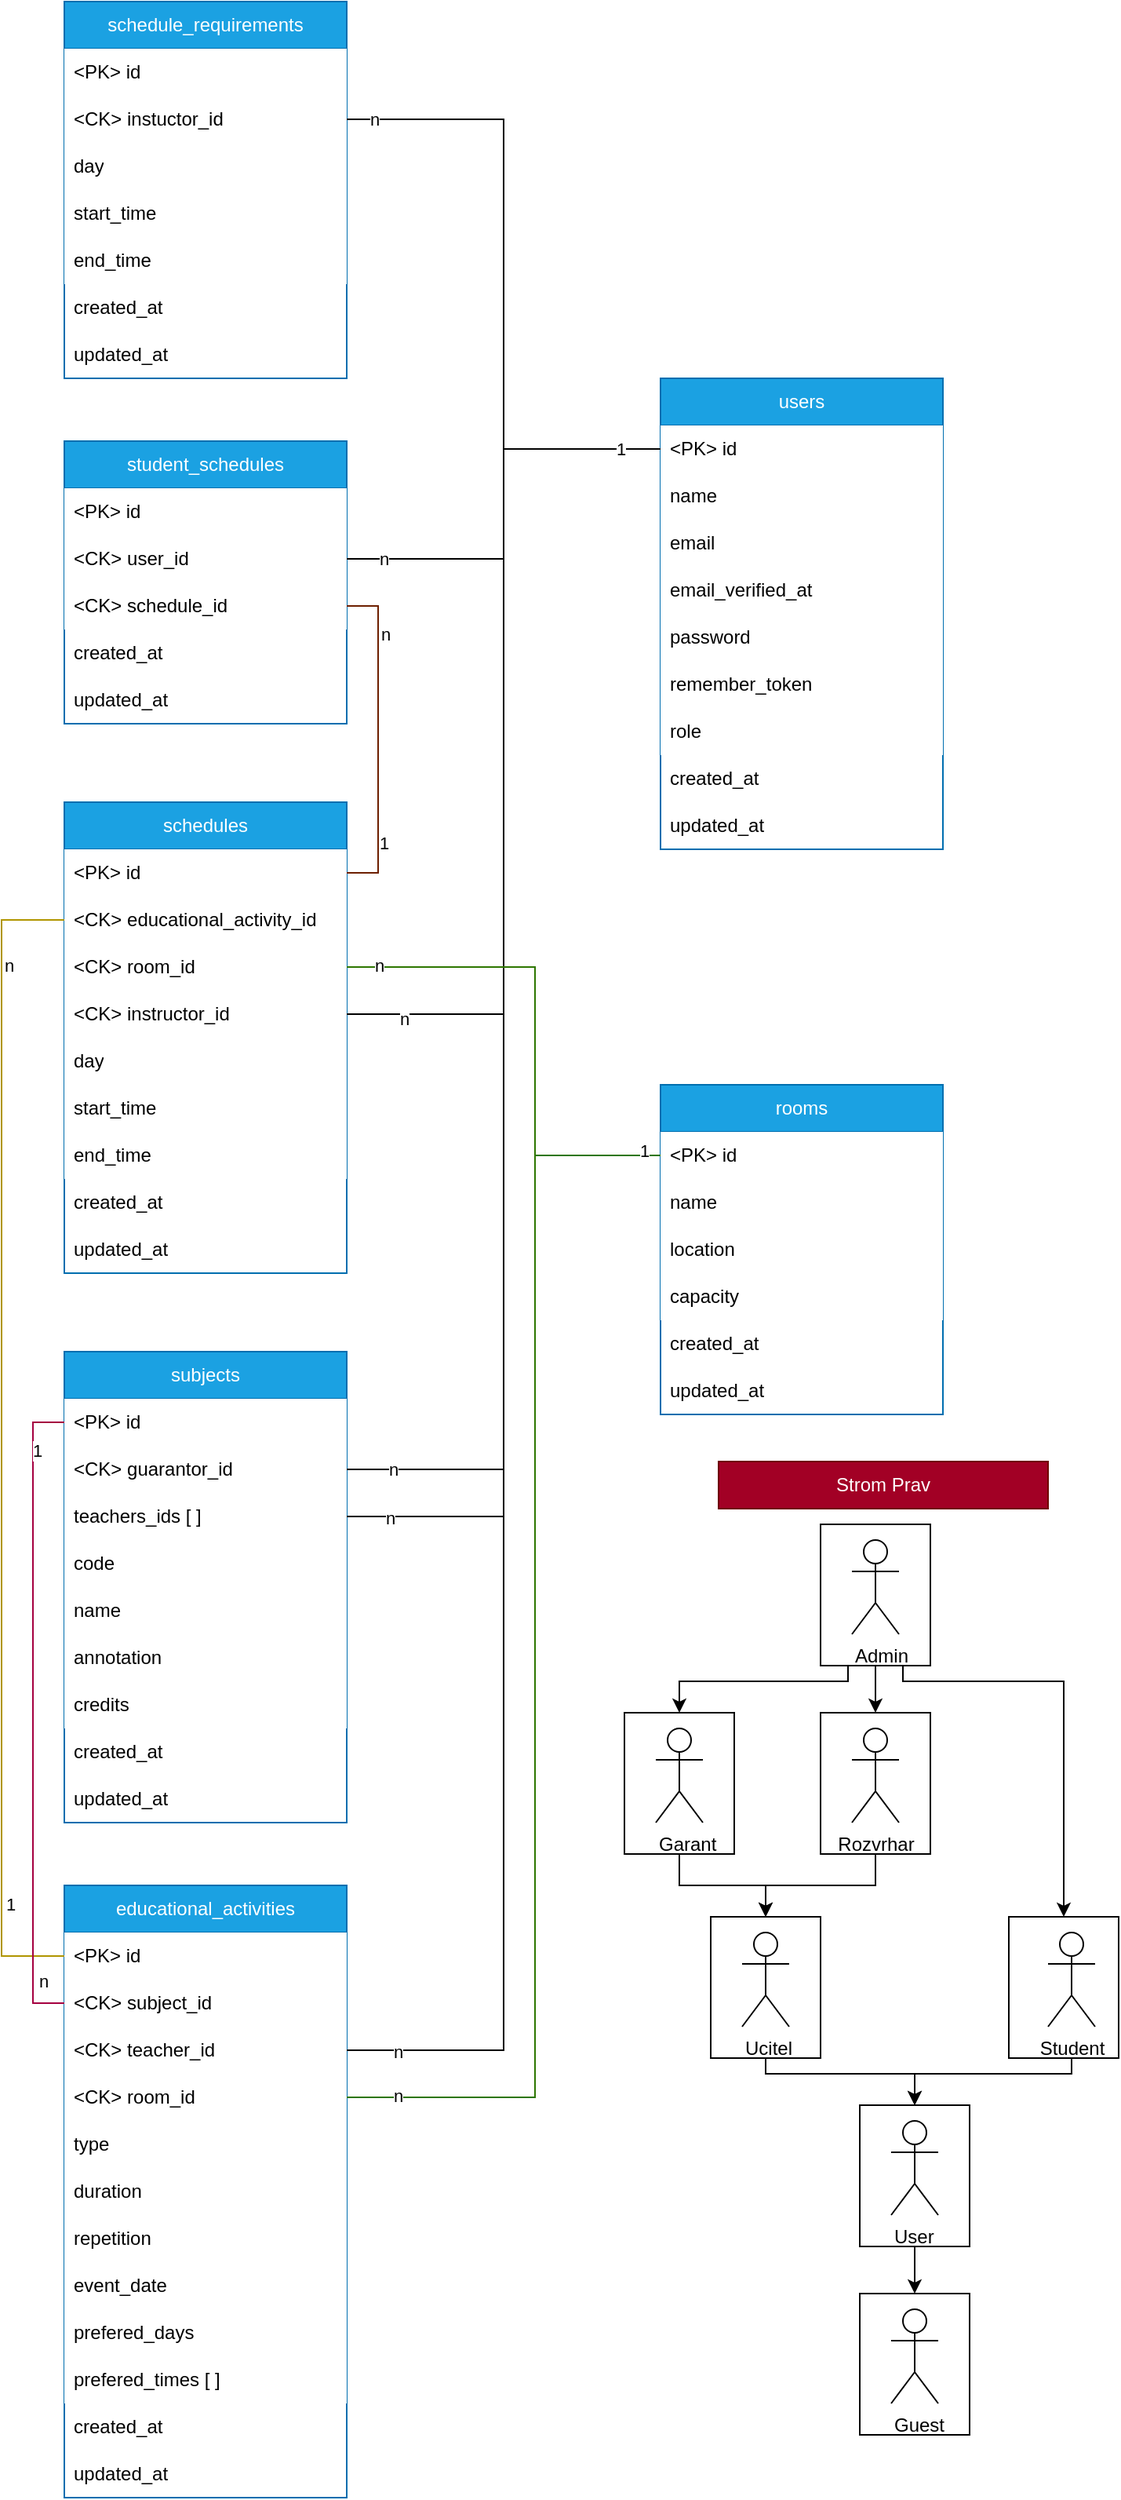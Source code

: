 <mxfile version="22.1.2" type="device">
  <diagram id="C5RBs43oDa-KdzZeNtuy" name="Page-1">
    <mxGraphModel dx="2885" dy="2397" grid="1" gridSize="10" guides="1" tooltips="1" connect="1" arrows="1" fold="1" page="1" pageScale="1" pageWidth="827" pageHeight="1169" math="0" shadow="0">
      <root>
        <mxCell id="WIyWlLk6GJQsqaUBKTNV-0" />
        <mxCell id="WIyWlLk6GJQsqaUBKTNV-1" parent="WIyWlLk6GJQsqaUBKTNV-0" />
        <mxCell id="jtZnN6D1dfCEfwcwd9ZG-0" value="educational_activities" style="swimlane;fontStyle=0;childLayout=stackLayout;horizontal=1;startSize=30;horizontalStack=0;resizeParent=1;resizeParentMax=0;resizeLast=0;collapsible=1;marginBottom=0;whiteSpace=wrap;html=1;fillColor=#1ba1e2;fontColor=#ffffff;strokeColor=#006EAF;align=center;" parent="WIyWlLk6GJQsqaUBKTNV-1" vertex="1">
          <mxGeometry x="-770" y="470" width="180" height="390" as="geometry" />
        </mxCell>
        <mxCell id="jtZnN6D1dfCEfwcwd9ZG-1" value="&amp;lt;PK&amp;gt; id" style="text;strokeColor=none;fillColor=default;align=left;verticalAlign=middle;spacingLeft=4;spacingRight=4;overflow=hidden;points=[[0,0.5],[1,0.5]];portConstraint=eastwest;rotatable=0;whiteSpace=wrap;html=1;" parent="jtZnN6D1dfCEfwcwd9ZG-0" vertex="1">
          <mxGeometry y="30" width="180" height="30" as="geometry" />
        </mxCell>
        <mxCell id="jtZnN6D1dfCEfwcwd9ZG-2" value="&amp;lt;CK&amp;gt; subject_id" style="text;strokeColor=none;fillColor=default;align=left;verticalAlign=middle;spacingLeft=4;spacingRight=4;overflow=hidden;points=[[0,0.5],[1,0.5]];portConstraint=eastwest;rotatable=0;whiteSpace=wrap;html=1;" parent="jtZnN6D1dfCEfwcwd9ZG-0" vertex="1">
          <mxGeometry y="60" width="180" height="30" as="geometry" />
        </mxCell>
        <mxCell id="oWVY73wA2dfyDX01_HD_-1" value="&amp;lt;CK&amp;gt; teacher_id" style="text;strokeColor=none;fillColor=default;align=left;verticalAlign=middle;spacingLeft=4;spacingRight=4;overflow=hidden;points=[[0,0.5],[1,0.5]];portConstraint=eastwest;rotatable=0;whiteSpace=wrap;html=1;" parent="jtZnN6D1dfCEfwcwd9ZG-0" vertex="1">
          <mxGeometry y="90" width="180" height="30" as="geometry" />
        </mxCell>
        <mxCell id="oWVY73wA2dfyDX01_HD_-0" value="&amp;lt;CK&amp;gt; room_id" style="text;strokeColor=none;fillColor=default;align=left;verticalAlign=middle;spacingLeft=4;spacingRight=4;overflow=hidden;points=[[0,0.5],[1,0.5]];portConstraint=eastwest;rotatable=0;whiteSpace=wrap;html=1;" parent="jtZnN6D1dfCEfwcwd9ZG-0" vertex="1">
          <mxGeometry y="120" width="180" height="30" as="geometry" />
        </mxCell>
        <mxCell id="jtZnN6D1dfCEfwcwd9ZG-3" value="type" style="text;strokeColor=none;fillColor=default;align=left;verticalAlign=middle;spacingLeft=4;spacingRight=4;overflow=hidden;points=[[0,0.5],[1,0.5]];portConstraint=eastwest;rotatable=0;whiteSpace=wrap;html=1;" parent="jtZnN6D1dfCEfwcwd9ZG-0" vertex="1">
          <mxGeometry y="150" width="180" height="30" as="geometry" />
        </mxCell>
        <mxCell id="jtZnN6D1dfCEfwcwd9ZG-32" value="duration" style="text;strokeColor=none;fillColor=default;align=left;verticalAlign=middle;spacingLeft=4;spacingRight=4;overflow=hidden;points=[[0,0.5],[1,0.5]];portConstraint=eastwest;rotatable=0;whiteSpace=wrap;html=1;" parent="jtZnN6D1dfCEfwcwd9ZG-0" vertex="1">
          <mxGeometry y="180" width="180" height="30" as="geometry" />
        </mxCell>
        <mxCell id="jtZnN6D1dfCEfwcwd9ZG-33" value="repetition" style="text;strokeColor=none;fillColor=default;align=left;verticalAlign=middle;spacingLeft=4;spacingRight=4;overflow=hidden;points=[[0,0.5],[1,0.5]];portConstraint=eastwest;rotatable=0;whiteSpace=wrap;html=1;" parent="jtZnN6D1dfCEfwcwd9ZG-0" vertex="1">
          <mxGeometry y="210" width="180" height="30" as="geometry" />
        </mxCell>
        <mxCell id="MtAjZe-fkK2URnNeYUIm-41" value="event_date" style="text;strokeColor=none;fillColor=default;align=left;verticalAlign=middle;spacingLeft=4;spacingRight=4;overflow=hidden;points=[[0,0.5],[1,0.5]];portConstraint=eastwest;rotatable=0;whiteSpace=wrap;html=1;" parent="jtZnN6D1dfCEfwcwd9ZG-0" vertex="1">
          <mxGeometry y="240" width="180" height="30" as="geometry" />
        </mxCell>
        <mxCell id="oWVY73wA2dfyDX01_HD_-7" value="prefered_days" style="text;strokeColor=none;fillColor=default;align=left;verticalAlign=middle;spacingLeft=4;spacingRight=4;overflow=hidden;points=[[0,0.5],[1,0.5]];portConstraint=eastwest;rotatable=0;whiteSpace=wrap;html=1;" parent="jtZnN6D1dfCEfwcwd9ZG-0" vertex="1">
          <mxGeometry y="270" width="180" height="30" as="geometry" />
        </mxCell>
        <mxCell id="oWVY73wA2dfyDX01_HD_-6" value="prefered_times [ ]" style="text;strokeColor=none;fillColor=default;align=left;verticalAlign=middle;spacingLeft=4;spacingRight=4;overflow=hidden;points=[[0,0.5],[1,0.5]];portConstraint=eastwest;rotatable=0;whiteSpace=wrap;html=1;" parent="jtZnN6D1dfCEfwcwd9ZG-0" vertex="1">
          <mxGeometry y="300" width="180" height="30" as="geometry" />
        </mxCell>
        <mxCell id="jtZnN6D1dfCEfwcwd9ZG-34" value="created_at" style="text;strokeColor=none;fillColor=none;align=left;verticalAlign=middle;spacingLeft=4;spacingRight=4;overflow=hidden;points=[[0,0.5],[1,0.5]];portConstraint=eastwest;rotatable=0;whiteSpace=wrap;html=1;fontColor=#000000;" parent="jtZnN6D1dfCEfwcwd9ZG-0" vertex="1">
          <mxGeometry y="330" width="180" height="30" as="geometry" />
        </mxCell>
        <mxCell id="jtZnN6D1dfCEfwcwd9ZG-35" value="updated_at" style="text;align=left;verticalAlign=middle;spacingLeft=4;spacingRight=4;overflow=hidden;points=[[0,0.5],[1,0.5]];portConstraint=eastwest;rotatable=0;whiteSpace=wrap;html=1;fontColor=#000000;" parent="jtZnN6D1dfCEfwcwd9ZG-0" vertex="1">
          <mxGeometry y="360" width="180" height="30" as="geometry" />
        </mxCell>
        <mxCell id="jtZnN6D1dfCEfwcwd9ZG-16" value="rooms" style="swimlane;fontStyle=0;childLayout=stackLayout;horizontal=1;startSize=30;horizontalStack=0;resizeParent=1;resizeParentMax=0;resizeLast=0;collapsible=1;marginBottom=0;whiteSpace=wrap;html=1;fillColor=#1ba1e2;fontColor=#ffffff;strokeColor=#006EAF;align=center;" parent="WIyWlLk6GJQsqaUBKTNV-1" vertex="1">
          <mxGeometry x="-390" y="-40" width="180" height="210" as="geometry" />
        </mxCell>
        <mxCell id="jtZnN6D1dfCEfwcwd9ZG-17" value="&amp;lt;PK&amp;gt; id" style="text;strokeColor=none;fillColor=default;align=left;verticalAlign=middle;spacingLeft=4;spacingRight=4;overflow=hidden;points=[[0,0.5],[1,0.5]];portConstraint=eastwest;rotatable=0;whiteSpace=wrap;html=1;" parent="jtZnN6D1dfCEfwcwd9ZG-16" vertex="1">
          <mxGeometry y="30" width="180" height="30" as="geometry" />
        </mxCell>
        <mxCell id="jtZnN6D1dfCEfwcwd9ZG-18" value="name" style="text;strokeColor=none;fillColor=default;align=left;verticalAlign=middle;spacingLeft=4;spacingRight=4;overflow=hidden;points=[[0,0.5],[1,0.5]];portConstraint=eastwest;rotatable=0;whiteSpace=wrap;html=1;" parent="jtZnN6D1dfCEfwcwd9ZG-16" vertex="1">
          <mxGeometry y="60" width="180" height="30" as="geometry" />
        </mxCell>
        <mxCell id="jtZnN6D1dfCEfwcwd9ZG-19" value="location" style="text;strokeColor=none;fillColor=default;align=left;verticalAlign=middle;spacingLeft=4;spacingRight=4;overflow=hidden;points=[[0,0.5],[1,0.5]];portConstraint=eastwest;rotatable=0;whiteSpace=wrap;html=1;" parent="jtZnN6D1dfCEfwcwd9ZG-16" vertex="1">
          <mxGeometry y="90" width="180" height="30" as="geometry" />
        </mxCell>
        <mxCell id="jtZnN6D1dfCEfwcwd9ZG-47" value="capacity" style="text;strokeColor=none;fillColor=default;align=left;verticalAlign=middle;spacingLeft=4;spacingRight=4;overflow=hidden;points=[[0,0.5],[1,0.5]];portConstraint=eastwest;rotatable=0;whiteSpace=wrap;html=1;" parent="jtZnN6D1dfCEfwcwd9ZG-16" vertex="1">
          <mxGeometry y="120" width="180" height="30" as="geometry" />
        </mxCell>
        <mxCell id="jtZnN6D1dfCEfwcwd9ZG-43" value="created_at" style="text;strokeColor=none;fillColor=none;align=left;verticalAlign=middle;spacingLeft=4;spacingRight=4;overflow=hidden;points=[[0,0.5],[1,0.5]];portConstraint=eastwest;rotatable=0;whiteSpace=wrap;html=1;fontColor=#000000;" parent="jtZnN6D1dfCEfwcwd9ZG-16" vertex="1">
          <mxGeometry y="150" width="180" height="30" as="geometry" />
        </mxCell>
        <mxCell id="jtZnN6D1dfCEfwcwd9ZG-44" value="updated_at" style="text;strokeColor=none;fillColor=none;align=left;verticalAlign=middle;spacingLeft=4;spacingRight=4;overflow=hidden;points=[[0,0.5],[1,0.5]];portConstraint=eastwest;rotatable=0;whiteSpace=wrap;html=1;fontColor=#000000;" parent="jtZnN6D1dfCEfwcwd9ZG-16" vertex="1">
          <mxGeometry y="180" width="180" height="30" as="geometry" />
        </mxCell>
        <mxCell id="jtZnN6D1dfCEfwcwd9ZG-20" value="schedules" style="swimlane;fontStyle=0;childLayout=stackLayout;horizontal=1;startSize=30;horizontalStack=0;resizeParent=1;resizeParentMax=0;resizeLast=0;collapsible=1;marginBottom=0;whiteSpace=wrap;html=1;fillColor=#1ba1e2;fontColor=#ffffff;strokeColor=#006EAF;align=center;" parent="WIyWlLk6GJQsqaUBKTNV-1" vertex="1">
          <mxGeometry x="-770" y="-220" width="180" height="300" as="geometry" />
        </mxCell>
        <mxCell id="jtZnN6D1dfCEfwcwd9ZG-21" value="&amp;lt;PK&amp;gt; id" style="text;strokeColor=none;fillColor=default;align=left;verticalAlign=middle;spacingLeft=4;spacingRight=4;overflow=hidden;points=[[0,0.5],[1,0.5]];portConstraint=eastwest;rotatable=0;whiteSpace=wrap;html=1;" parent="jtZnN6D1dfCEfwcwd9ZG-20" vertex="1">
          <mxGeometry y="30" width="180" height="30" as="geometry" />
        </mxCell>
        <mxCell id="jtZnN6D1dfCEfwcwd9ZG-22" value="&amp;lt;CK&amp;gt; educational_activity_id" style="text;strokeColor=none;fillColor=default;align=left;verticalAlign=middle;spacingLeft=4;spacingRight=4;overflow=hidden;points=[[0,0.5],[1,0.5]];portConstraint=eastwest;rotatable=0;whiteSpace=wrap;html=1;" parent="jtZnN6D1dfCEfwcwd9ZG-20" vertex="1">
          <mxGeometry y="60" width="180" height="30" as="geometry" />
        </mxCell>
        <mxCell id="jtZnN6D1dfCEfwcwd9ZG-23" value="&amp;lt;CK&amp;gt; room_id" style="text;strokeColor=none;fillColor=default;align=left;verticalAlign=middle;spacingLeft=4;spacingRight=4;overflow=hidden;points=[[0,0.5],[1,0.5]];portConstraint=eastwest;rotatable=0;whiteSpace=wrap;html=1;" parent="jtZnN6D1dfCEfwcwd9ZG-20" vertex="1">
          <mxGeometry y="90" width="180" height="30" as="geometry" />
        </mxCell>
        <mxCell id="jtZnN6D1dfCEfwcwd9ZG-48" value="&amp;lt;CK&amp;gt; instructor_id" style="text;strokeColor=none;fillColor=default;align=left;verticalAlign=middle;spacingLeft=4;spacingRight=4;overflow=hidden;points=[[0,0.5],[1,0.5]];portConstraint=eastwest;rotatable=0;whiteSpace=wrap;html=1;" parent="jtZnN6D1dfCEfwcwd9ZG-20" vertex="1">
          <mxGeometry y="120" width="180" height="30" as="geometry" />
        </mxCell>
        <mxCell id="ruLivMVURy89YjO-B-34-0" value="day" style="text;strokeColor=none;fillColor=default;align=left;verticalAlign=middle;spacingLeft=4;spacingRight=4;overflow=hidden;points=[[0,0.5],[1,0.5]];portConstraint=eastwest;rotatable=0;whiteSpace=wrap;html=1;" parent="jtZnN6D1dfCEfwcwd9ZG-20" vertex="1">
          <mxGeometry y="150" width="180" height="30" as="geometry" />
        </mxCell>
        <mxCell id="jtZnN6D1dfCEfwcwd9ZG-49" value="start_time" style="text;strokeColor=none;fillColor=default;align=left;verticalAlign=middle;spacingLeft=4;spacingRight=4;overflow=hidden;points=[[0,0.5],[1,0.5]];portConstraint=eastwest;rotatable=0;whiteSpace=wrap;html=1;" parent="jtZnN6D1dfCEfwcwd9ZG-20" vertex="1">
          <mxGeometry y="180" width="180" height="30" as="geometry" />
        </mxCell>
        <mxCell id="jtZnN6D1dfCEfwcwd9ZG-50" value="end_time" style="text;strokeColor=none;fillColor=default;align=left;verticalAlign=middle;spacingLeft=4;spacingRight=4;overflow=hidden;points=[[0,0.5],[1,0.5]];portConstraint=eastwest;rotatable=0;whiteSpace=wrap;html=1;" parent="jtZnN6D1dfCEfwcwd9ZG-20" vertex="1">
          <mxGeometry y="210" width="180" height="30" as="geometry" />
        </mxCell>
        <mxCell id="jtZnN6D1dfCEfwcwd9ZG-51" value="created_at" style="text;strokeColor=none;fillColor=none;align=left;verticalAlign=middle;spacingLeft=4;spacingRight=4;overflow=hidden;points=[[0,0.5],[1,0.5]];portConstraint=eastwest;rotatable=0;whiteSpace=wrap;html=1;fontColor=#000000;" parent="jtZnN6D1dfCEfwcwd9ZG-20" vertex="1">
          <mxGeometry y="240" width="180" height="30" as="geometry" />
        </mxCell>
        <mxCell id="jtZnN6D1dfCEfwcwd9ZG-52" value="updated_at" style="text;strokeColor=none;fillColor=none;align=left;verticalAlign=middle;spacingLeft=4;spacingRight=4;overflow=hidden;points=[[0,0.5],[1,0.5]];portConstraint=eastwest;rotatable=0;whiteSpace=wrap;html=1;fontColor=#000000;" parent="jtZnN6D1dfCEfwcwd9ZG-20" vertex="1">
          <mxGeometry y="270" width="180" height="30" as="geometry" />
        </mxCell>
        <mxCell id="jtZnN6D1dfCEfwcwd9ZG-24" value="subjects" style="swimlane;fontStyle=0;childLayout=stackLayout;horizontal=1;startSize=30;horizontalStack=0;resizeParent=1;resizeParentMax=0;resizeLast=0;collapsible=1;marginBottom=0;whiteSpace=wrap;html=1;fillColor=#1ba1e2;fontColor=#ffffff;strokeColor=#006EAF;align=center;" parent="WIyWlLk6GJQsqaUBKTNV-1" vertex="1">
          <mxGeometry x="-770" y="130" width="180" height="300" as="geometry" />
        </mxCell>
        <mxCell id="jtZnN6D1dfCEfwcwd9ZG-25" value="&amp;lt;PK&amp;gt; id&amp;nbsp;" style="text;strokeColor=none;fillColor=default;align=left;verticalAlign=middle;spacingLeft=4;spacingRight=4;overflow=hidden;points=[[0,0.5],[1,0.5]];portConstraint=eastwest;rotatable=0;whiteSpace=wrap;html=1;" parent="jtZnN6D1dfCEfwcwd9ZG-24" vertex="1">
          <mxGeometry y="30" width="180" height="30" as="geometry" />
        </mxCell>
        <mxCell id="jtZnN6D1dfCEfwcwd9ZG-55" value="&amp;lt;CK&amp;gt; guarantor_id&amp;nbsp;" style="text;strokeColor=none;fillColor=default;align=left;verticalAlign=middle;spacingLeft=4;spacingRight=4;overflow=hidden;points=[[0,0.5],[1,0.5]];portConstraint=eastwest;rotatable=0;whiteSpace=wrap;html=1;" parent="jtZnN6D1dfCEfwcwd9ZG-24" vertex="1">
          <mxGeometry y="60" width="180" height="30" as="geometry" />
        </mxCell>
        <mxCell id="oWVY73wA2dfyDX01_HD_-8" value="teachers_ids [ ]&amp;nbsp;" style="text;strokeColor=none;fillColor=default;align=left;verticalAlign=middle;spacingLeft=4;spacingRight=4;overflow=hidden;points=[[0,0.5],[1,0.5]];portConstraint=eastwest;rotatable=0;whiteSpace=wrap;html=1;" parent="jtZnN6D1dfCEfwcwd9ZG-24" vertex="1">
          <mxGeometry y="90" width="180" height="30" as="geometry" />
        </mxCell>
        <mxCell id="jtZnN6D1dfCEfwcwd9ZG-26" value="code&amp;nbsp;" style="text;strokeColor=none;fillColor=default;align=left;verticalAlign=middle;spacingLeft=4;spacingRight=4;overflow=hidden;points=[[0,0.5],[1,0.5]];portConstraint=eastwest;rotatable=0;whiteSpace=wrap;html=1;" parent="jtZnN6D1dfCEfwcwd9ZG-24" vertex="1">
          <mxGeometry y="120" width="180" height="30" as="geometry" />
        </mxCell>
        <mxCell id="jtZnN6D1dfCEfwcwd9ZG-27" value="name" style="text;strokeColor=none;fillColor=default;align=left;verticalAlign=middle;spacingLeft=4;spacingRight=4;overflow=hidden;points=[[0,0.5],[1,0.5]];portConstraint=eastwest;rotatable=0;whiteSpace=wrap;html=1;" parent="jtZnN6D1dfCEfwcwd9ZG-24" vertex="1">
          <mxGeometry y="150" width="180" height="30" as="geometry" />
        </mxCell>
        <mxCell id="jtZnN6D1dfCEfwcwd9ZG-53" value="annotation" style="text;strokeColor=none;fillColor=default;align=left;verticalAlign=middle;spacingLeft=4;spacingRight=4;overflow=hidden;points=[[0,0.5],[1,0.5]];portConstraint=eastwest;rotatable=0;whiteSpace=wrap;html=1;" parent="jtZnN6D1dfCEfwcwd9ZG-24" vertex="1">
          <mxGeometry y="180" width="180" height="30" as="geometry" />
        </mxCell>
        <mxCell id="jtZnN6D1dfCEfwcwd9ZG-54" value="credits" style="text;strokeColor=none;fillColor=default;align=left;verticalAlign=middle;spacingLeft=4;spacingRight=4;overflow=hidden;points=[[0,0.5],[1,0.5]];portConstraint=eastwest;rotatable=0;whiteSpace=wrap;html=1;" parent="jtZnN6D1dfCEfwcwd9ZG-24" vertex="1">
          <mxGeometry y="210" width="180" height="30" as="geometry" />
        </mxCell>
        <mxCell id="jtZnN6D1dfCEfwcwd9ZG-56" value="created_at" style="text;strokeColor=none;fillColor=none;align=left;verticalAlign=middle;spacingLeft=4;spacingRight=4;overflow=hidden;points=[[0,0.5],[1,0.5]];portConstraint=eastwest;rotatable=0;whiteSpace=wrap;html=1;fontColor=#000000;" parent="jtZnN6D1dfCEfwcwd9ZG-24" vertex="1">
          <mxGeometry y="240" width="180" height="30" as="geometry" />
        </mxCell>
        <mxCell id="jtZnN6D1dfCEfwcwd9ZG-57" value="updated_at" style="text;strokeColor=none;fillColor=none;align=left;verticalAlign=middle;spacingLeft=4;spacingRight=4;overflow=hidden;points=[[0,0.5],[1,0.5]];portConstraint=eastwest;rotatable=0;whiteSpace=wrap;html=1;fontColor=#000000;" parent="jtZnN6D1dfCEfwcwd9ZG-24" vertex="1">
          <mxGeometry y="270" width="180" height="30" as="geometry" />
        </mxCell>
        <mxCell id="jtZnN6D1dfCEfwcwd9ZG-28" value="users" style="swimlane;fontStyle=0;childLayout=stackLayout;horizontal=1;startSize=30;horizontalStack=0;resizeParent=1;resizeParentMax=0;resizeLast=0;collapsible=1;marginBottom=0;whiteSpace=wrap;html=1;fillColor=#1ba1e2;fontColor=#ffffff;strokeColor=#006EAF;align=center;" parent="WIyWlLk6GJQsqaUBKTNV-1" vertex="1">
          <mxGeometry x="-390" y="-490" width="180" height="300" as="geometry" />
        </mxCell>
        <mxCell id="jtZnN6D1dfCEfwcwd9ZG-29" value="&amp;lt;PK&amp;gt; id&amp;nbsp;" style="text;strokeColor=none;fillColor=default;align=left;verticalAlign=middle;spacingLeft=4;spacingRight=4;overflow=hidden;points=[[0,0.5],[1,0.5]];portConstraint=eastwest;rotatable=0;whiteSpace=wrap;html=1;" parent="jtZnN6D1dfCEfwcwd9ZG-28" vertex="1">
          <mxGeometry y="30" width="180" height="30" as="geometry" />
        </mxCell>
        <mxCell id="jtZnN6D1dfCEfwcwd9ZG-30" value="name" style="text;strokeColor=none;fillColor=default;align=left;verticalAlign=middle;spacingLeft=4;spacingRight=4;overflow=hidden;points=[[0,0.5],[1,0.5]];portConstraint=eastwest;rotatable=0;whiteSpace=wrap;html=1;" parent="jtZnN6D1dfCEfwcwd9ZG-28" vertex="1">
          <mxGeometry y="60" width="180" height="30" as="geometry" />
        </mxCell>
        <mxCell id="jtZnN6D1dfCEfwcwd9ZG-31" value="email&amp;nbsp;" style="text;strokeColor=none;fillColor=default;align=left;verticalAlign=middle;spacingLeft=4;spacingRight=4;overflow=hidden;points=[[0,0.5],[1,0.5]];portConstraint=eastwest;rotatable=0;whiteSpace=wrap;html=1;" parent="jtZnN6D1dfCEfwcwd9ZG-28" vertex="1">
          <mxGeometry y="90" width="180" height="30" as="geometry" />
        </mxCell>
        <mxCell id="jtZnN6D1dfCEfwcwd9ZG-58" value="email_verified_at" style="text;strokeColor=none;fillColor=default;align=left;verticalAlign=middle;spacingLeft=4;spacingRight=4;overflow=hidden;points=[[0,0.5],[1,0.5]];portConstraint=eastwest;rotatable=0;whiteSpace=wrap;html=1;" parent="jtZnN6D1dfCEfwcwd9ZG-28" vertex="1">
          <mxGeometry y="120" width="180" height="30" as="geometry" />
        </mxCell>
        <mxCell id="jtZnN6D1dfCEfwcwd9ZG-59" value="password" style="text;strokeColor=none;fillColor=default;align=left;verticalAlign=middle;spacingLeft=4;spacingRight=4;overflow=hidden;points=[[0,0.5],[1,0.5]];portConstraint=eastwest;rotatable=0;whiteSpace=wrap;html=1;" parent="jtZnN6D1dfCEfwcwd9ZG-28" vertex="1">
          <mxGeometry y="150" width="180" height="30" as="geometry" />
        </mxCell>
        <mxCell id="jtZnN6D1dfCEfwcwd9ZG-60" value="remember_token" style="text;strokeColor=none;fillColor=default;align=left;verticalAlign=middle;spacingLeft=4;spacingRight=4;overflow=hidden;points=[[0,0.5],[1,0.5]];portConstraint=eastwest;rotatable=0;whiteSpace=wrap;html=1;" parent="jtZnN6D1dfCEfwcwd9ZG-28" vertex="1">
          <mxGeometry y="180" width="180" height="30" as="geometry" />
        </mxCell>
        <mxCell id="jtZnN6D1dfCEfwcwd9ZG-63" value="role" style="text;strokeColor=none;fillColor=default;align=left;verticalAlign=middle;spacingLeft=4;spacingRight=4;overflow=hidden;points=[[0,0.5],[1,0.5]];portConstraint=eastwest;rotatable=0;whiteSpace=wrap;html=1;" parent="jtZnN6D1dfCEfwcwd9ZG-28" vertex="1">
          <mxGeometry y="210" width="180" height="30" as="geometry" />
        </mxCell>
        <mxCell id="jtZnN6D1dfCEfwcwd9ZG-61" value="created_at" style="text;strokeColor=none;fillColor=none;align=left;verticalAlign=middle;spacingLeft=4;spacingRight=4;overflow=hidden;points=[[0,0.5],[1,0.5]];portConstraint=eastwest;rotatable=0;whiteSpace=wrap;html=1;fontColor=#000000;" parent="jtZnN6D1dfCEfwcwd9ZG-28" vertex="1">
          <mxGeometry y="240" width="180" height="30" as="geometry" />
        </mxCell>
        <mxCell id="jtZnN6D1dfCEfwcwd9ZG-62" value="updated_at" style="text;strokeColor=none;fillColor=none;align=left;verticalAlign=middle;spacingLeft=4;spacingRight=4;overflow=hidden;points=[[0,0.5],[1,0.5]];portConstraint=eastwest;rotatable=0;whiteSpace=wrap;html=1;fontColor=#000000;" parent="jtZnN6D1dfCEfwcwd9ZG-28" vertex="1">
          <mxGeometry y="270" width="180" height="30" as="geometry" />
        </mxCell>
        <mxCell id="jtZnN6D1dfCEfwcwd9ZG-99" value="student_schedules" style="swimlane;fontStyle=0;childLayout=stackLayout;horizontal=1;startSize=30;horizontalStack=0;resizeParent=1;resizeParentMax=0;resizeLast=0;collapsible=1;marginBottom=0;whiteSpace=wrap;html=1;fillColor=#1ba1e2;fontColor=#ffffff;strokeColor=#006EAF;align=center;" parent="WIyWlLk6GJQsqaUBKTNV-1" vertex="1">
          <mxGeometry x="-770" y="-450" width="180" height="180" as="geometry" />
        </mxCell>
        <mxCell id="jtZnN6D1dfCEfwcwd9ZG-100" value="&amp;lt;PK&amp;gt; id" style="text;strokeColor=none;fillColor=default;align=left;verticalAlign=middle;spacingLeft=4;spacingRight=4;overflow=hidden;points=[[0,0.5],[1,0.5]];portConstraint=eastwest;rotatable=0;whiteSpace=wrap;html=1;" parent="jtZnN6D1dfCEfwcwd9ZG-99" vertex="1">
          <mxGeometry y="30" width="180" height="30" as="geometry" />
        </mxCell>
        <mxCell id="jtZnN6D1dfCEfwcwd9ZG-101" value="&amp;lt;CK&amp;gt; user_id" style="text;strokeColor=none;fillColor=default;align=left;verticalAlign=middle;spacingLeft=4;spacingRight=4;overflow=hidden;points=[[0,0.5],[1,0.5]];portConstraint=eastwest;rotatable=0;whiteSpace=wrap;html=1;" parent="jtZnN6D1dfCEfwcwd9ZG-99" vertex="1">
          <mxGeometry y="60" width="180" height="30" as="geometry" />
        </mxCell>
        <mxCell id="jtZnN6D1dfCEfwcwd9ZG-102" value="&amp;lt;CK&amp;gt; schedule_id" style="text;strokeColor=none;fillColor=default;align=left;verticalAlign=middle;spacingLeft=4;spacingRight=4;overflow=hidden;points=[[0,0.5],[1,0.5]];portConstraint=eastwest;rotatable=0;whiteSpace=wrap;html=1;" parent="jtZnN6D1dfCEfwcwd9ZG-99" vertex="1">
          <mxGeometry y="90" width="180" height="30" as="geometry" />
        </mxCell>
        <mxCell id="jtZnN6D1dfCEfwcwd9ZG-103" value="created_at" style="text;strokeColor=none;fillColor=none;align=left;verticalAlign=middle;spacingLeft=4;spacingRight=4;overflow=hidden;points=[[0,0.5],[1,0.5]];portConstraint=eastwest;rotatable=0;whiteSpace=wrap;html=1;fontColor=#000000;" parent="jtZnN6D1dfCEfwcwd9ZG-99" vertex="1">
          <mxGeometry y="120" width="180" height="30" as="geometry" />
        </mxCell>
        <mxCell id="jtZnN6D1dfCEfwcwd9ZG-104" value="updated_at" style="text;strokeColor=none;fillColor=none;align=left;verticalAlign=middle;spacingLeft=4;spacingRight=4;overflow=hidden;points=[[0,0.5],[1,0.5]];portConstraint=eastwest;rotatable=0;whiteSpace=wrap;html=1;fontColor=#000000;" parent="jtZnN6D1dfCEfwcwd9ZG-99" vertex="1">
          <mxGeometry y="150" width="180" height="30" as="geometry" />
        </mxCell>
        <mxCell id="MtAjZe-fkK2URnNeYUIm-2" value="Strom Prav" style="text;html=1;strokeColor=#6F0000;fillColor=#a20025;align=center;verticalAlign=middle;whiteSpace=wrap;rounded=0;fontColor=#ffffff;" parent="WIyWlLk6GJQsqaUBKTNV-1" vertex="1">
          <mxGeometry x="-353" y="200" width="210" height="30" as="geometry" />
        </mxCell>
        <mxCell id="MtAjZe-fkK2URnNeYUIm-21" value="" style="group;align=left;" parent="WIyWlLk6GJQsqaUBKTNV-1" vertex="1" connectable="0">
          <mxGeometry x="-288" y="240" width="120" height="90" as="geometry" />
        </mxCell>
        <mxCell id="MtAjZe-fkK2URnNeYUIm-1" value="Admin" style="shape=umlActor;verticalLabelPosition=bottom;verticalAlign=top;html=1;outlineConnect=0;align=left;" parent="MtAjZe-fkK2URnNeYUIm-21" vertex="1">
          <mxGeometry x="20" y="10" width="30" height="60" as="geometry" />
        </mxCell>
        <mxCell id="MtAjZe-fkK2URnNeYUIm-20" value="" style="rounded=0;whiteSpace=wrap;html=1;fillColor=none;align=left;" parent="MtAjZe-fkK2URnNeYUIm-21" vertex="1">
          <mxGeometry width="70" height="90" as="geometry" />
        </mxCell>
        <mxCell id="MtAjZe-fkK2URnNeYUIm-29" value="" style="group;align=center;" parent="WIyWlLk6GJQsqaUBKTNV-1" vertex="1" connectable="0">
          <mxGeometry x="-413" y="360" width="70" height="90" as="geometry" />
        </mxCell>
        <mxCell id="MtAjZe-fkK2URnNeYUIm-9" value="Garant" style="shape=umlActor;verticalLabelPosition=bottom;verticalAlign=top;html=1;outlineConnect=0;align=left;" parent="MtAjZe-fkK2URnNeYUIm-29" vertex="1">
          <mxGeometry x="20" y="10" width="30" height="60" as="geometry" />
        </mxCell>
        <mxCell id="MtAjZe-fkK2URnNeYUIm-23" value="" style="rounded=0;whiteSpace=wrap;html=1;fillColor=none;align=left;" parent="MtAjZe-fkK2URnNeYUIm-29" vertex="1">
          <mxGeometry width="70" height="90" as="geometry" />
        </mxCell>
        <mxCell id="MtAjZe-fkK2URnNeYUIm-32" value="" style="group;align=left;" parent="WIyWlLk6GJQsqaUBKTNV-1" vertex="1" connectable="0">
          <mxGeometry x="-358" y="490" width="70" height="90" as="geometry" />
        </mxCell>
        <mxCell id="MtAjZe-fkK2URnNeYUIm-11" value="Ucitel" style="shape=umlActor;verticalLabelPosition=bottom;verticalAlign=top;html=1;outlineConnect=0;align=left;" parent="MtAjZe-fkK2URnNeYUIm-32" vertex="1">
          <mxGeometry x="20" y="10" width="30" height="60" as="geometry" />
        </mxCell>
        <mxCell id="MtAjZe-fkK2URnNeYUIm-26" value="" style="rounded=0;whiteSpace=wrap;html=1;fillColor=none;align=left;" parent="MtAjZe-fkK2URnNeYUIm-32" vertex="1">
          <mxGeometry width="70" height="90" as="geometry" />
        </mxCell>
        <mxCell id="MtAjZe-fkK2URnNeYUIm-33" value="" style="group;align=left;" parent="WIyWlLk6GJQsqaUBKTNV-1" vertex="1" connectable="0">
          <mxGeometry x="-263" y="610" width="70" height="90" as="geometry" />
        </mxCell>
        <mxCell id="MtAjZe-fkK2URnNeYUIm-14" value="User" style="shape=umlActor;verticalLabelPosition=bottom;verticalAlign=top;html=1;outlineConnect=0;align=left;" parent="MtAjZe-fkK2URnNeYUIm-33" vertex="1">
          <mxGeometry x="20" y="10" width="30" height="60" as="geometry" />
        </mxCell>
        <mxCell id="MtAjZe-fkK2URnNeYUIm-27" value="" style="rounded=0;whiteSpace=wrap;html=1;fillColor=none;align=left;" parent="MtAjZe-fkK2URnNeYUIm-33" vertex="1">
          <mxGeometry width="70" height="90" as="geometry" />
        </mxCell>
        <mxCell id="MtAjZe-fkK2URnNeYUIm-34" style="edgeStyle=orthogonalEdgeStyle;rounded=0;orthogonalLoop=1;jettySize=auto;html=1;exitX=0.5;exitY=1;exitDx=0;exitDy=0;align=left;" parent="WIyWlLk6GJQsqaUBKTNV-1" source="MtAjZe-fkK2URnNeYUIm-20" target="MtAjZe-fkK2URnNeYUIm-24" edge="1">
          <mxGeometry relative="1" as="geometry" />
        </mxCell>
        <mxCell id="MtAjZe-fkK2URnNeYUIm-35" style="edgeStyle=orthogonalEdgeStyle;rounded=0;orthogonalLoop=1;jettySize=auto;html=1;exitX=0.25;exitY=1;exitDx=0;exitDy=0;entryX=0.5;entryY=0;entryDx=0;entryDy=0;align=left;" parent="WIyWlLk6GJQsqaUBKTNV-1" source="MtAjZe-fkK2URnNeYUIm-20" target="MtAjZe-fkK2URnNeYUIm-23" edge="1">
          <mxGeometry relative="1" as="geometry">
            <Array as="points">
              <mxPoint x="-270" y="340" />
              <mxPoint x="-378" y="340" />
            </Array>
          </mxGeometry>
        </mxCell>
        <mxCell id="MtAjZe-fkK2URnNeYUIm-36" style="edgeStyle=orthogonalEdgeStyle;rounded=0;orthogonalLoop=1;jettySize=auto;html=1;exitX=0.75;exitY=1;exitDx=0;exitDy=0;entryX=0.5;entryY=0;entryDx=0;entryDy=0;align=left;" parent="WIyWlLk6GJQsqaUBKTNV-1" source="MtAjZe-fkK2URnNeYUIm-20" target="MtAjZe-fkK2URnNeYUIm-25" edge="1">
          <mxGeometry relative="1" as="geometry">
            <Array as="points">
              <mxPoint x="-236" y="340" />
              <mxPoint x="-133" y="340" />
            </Array>
          </mxGeometry>
        </mxCell>
        <mxCell id="MtAjZe-fkK2URnNeYUIm-37" style="edgeStyle=orthogonalEdgeStyle;rounded=0;orthogonalLoop=1;jettySize=auto;html=1;exitX=0.5;exitY=1;exitDx=0;exitDy=0;entryX=0.5;entryY=0;entryDx=0;entryDy=0;align=left;" parent="WIyWlLk6GJQsqaUBKTNV-1" source="MtAjZe-fkK2URnNeYUIm-23" target="MtAjZe-fkK2URnNeYUIm-26" edge="1">
          <mxGeometry relative="1" as="geometry" />
        </mxCell>
        <mxCell id="MtAjZe-fkK2URnNeYUIm-38" style="edgeStyle=orthogonalEdgeStyle;rounded=0;orthogonalLoop=1;jettySize=auto;html=1;exitX=0.5;exitY=1;exitDx=0;exitDy=0;entryX=0.5;entryY=0;entryDx=0;entryDy=0;align=left;" parent="WIyWlLk6GJQsqaUBKTNV-1" source="MtAjZe-fkK2URnNeYUIm-24" target="MtAjZe-fkK2URnNeYUIm-26" edge="1">
          <mxGeometry relative="1" as="geometry">
            <Array as="points">
              <mxPoint x="-253" y="470" />
              <mxPoint x="-323" y="470" />
            </Array>
          </mxGeometry>
        </mxCell>
        <mxCell id="MtAjZe-fkK2URnNeYUIm-39" style="edgeStyle=orthogonalEdgeStyle;rounded=0;orthogonalLoop=1;jettySize=auto;html=1;exitX=0.5;exitY=1;exitDx=0;exitDy=0;entryX=0.5;entryY=0;entryDx=0;entryDy=0;align=left;" parent="WIyWlLk6GJQsqaUBKTNV-1" source="MtAjZe-fkK2URnNeYUIm-26" target="MtAjZe-fkK2URnNeYUIm-27" edge="1">
          <mxGeometry relative="1" as="geometry">
            <Array as="points">
              <mxPoint x="-323" y="590" />
              <mxPoint x="-228" y="590" />
            </Array>
          </mxGeometry>
        </mxCell>
        <mxCell id="MtAjZe-fkK2URnNeYUIm-40" style="edgeStyle=orthogonalEdgeStyle;rounded=0;orthogonalLoop=1;jettySize=auto;html=1;exitX=0.5;exitY=1;exitDx=0;exitDy=0;entryX=0.5;entryY=0;entryDx=0;entryDy=0;align=left;" parent="WIyWlLk6GJQsqaUBKTNV-1" source="MtAjZe-fkK2URnNeYUIm-25" target="MtAjZe-fkK2URnNeYUIm-27" edge="1">
          <mxGeometry relative="1" as="geometry">
            <Array as="points">
              <mxPoint x="-128" y="590" />
              <mxPoint x="-228" y="590" />
            </Array>
          </mxGeometry>
        </mxCell>
        <mxCell id="oWVY73wA2dfyDX01_HD_-9" value="schedule_requirements" style="swimlane;fontStyle=0;childLayout=stackLayout;horizontal=1;startSize=30;horizontalStack=0;resizeParent=1;resizeParentMax=0;resizeLast=0;collapsible=1;marginBottom=0;whiteSpace=wrap;html=1;fillColor=#1ba1e2;fontColor=#ffffff;strokeColor=#006EAF;align=center;" parent="WIyWlLk6GJQsqaUBKTNV-1" vertex="1">
          <mxGeometry x="-770" y="-730" width="180" height="240" as="geometry" />
        </mxCell>
        <mxCell id="oWVY73wA2dfyDX01_HD_-10" value="&amp;lt;PK&amp;gt; id&amp;nbsp;" style="text;strokeColor=none;fillColor=default;align=left;verticalAlign=middle;spacingLeft=4;spacingRight=4;overflow=hidden;points=[[0,0.5],[1,0.5]];portConstraint=eastwest;rotatable=0;whiteSpace=wrap;html=1;" parent="oWVY73wA2dfyDX01_HD_-9" vertex="1">
          <mxGeometry y="30" width="180" height="30" as="geometry" />
        </mxCell>
        <mxCell id="oWVY73wA2dfyDX01_HD_-11" value="&amp;lt;CK&amp;gt; instuctor_id" style="text;strokeColor=none;fillColor=default;align=left;verticalAlign=middle;spacingLeft=4;spacingRight=4;overflow=hidden;points=[[0,0.5],[1,0.5]];portConstraint=eastwest;rotatable=0;whiteSpace=wrap;html=1;" parent="oWVY73wA2dfyDX01_HD_-9" vertex="1">
          <mxGeometry y="60" width="180" height="30" as="geometry" />
        </mxCell>
        <mxCell id="oWVY73wA2dfyDX01_HD_-12" value="day" style="text;strokeColor=none;fillColor=default;align=left;verticalAlign=middle;spacingLeft=4;spacingRight=4;overflow=hidden;points=[[0,0.5],[1,0.5]];portConstraint=eastwest;rotatable=0;whiteSpace=wrap;html=1;" parent="oWVY73wA2dfyDX01_HD_-9" vertex="1">
          <mxGeometry y="90" width="180" height="30" as="geometry" />
        </mxCell>
        <mxCell id="oWVY73wA2dfyDX01_HD_-19" value="start_time" style="text;strokeColor=none;fillColor=default;align=left;verticalAlign=middle;spacingLeft=4;spacingRight=4;overflow=hidden;points=[[0,0.5],[1,0.5]];portConstraint=eastwest;rotatable=0;whiteSpace=wrap;html=1;" parent="oWVY73wA2dfyDX01_HD_-9" vertex="1">
          <mxGeometry y="120" width="180" height="30" as="geometry" />
        </mxCell>
        <mxCell id="oWVY73wA2dfyDX01_HD_-20" value="end_time" style="text;strokeColor=none;fillColor=default;align=left;verticalAlign=middle;spacingLeft=4;spacingRight=4;overflow=hidden;points=[[0,0.5],[1,0.5]];portConstraint=eastwest;rotatable=0;whiteSpace=wrap;html=1;" parent="oWVY73wA2dfyDX01_HD_-9" vertex="1">
          <mxGeometry y="150" width="180" height="30" as="geometry" />
        </mxCell>
        <mxCell id="oWVY73wA2dfyDX01_HD_-17" value="created_at" style="text;strokeColor=none;fillColor=none;align=left;verticalAlign=middle;spacingLeft=4;spacingRight=4;overflow=hidden;points=[[0,0.5],[1,0.5]];portConstraint=eastwest;rotatable=0;whiteSpace=wrap;html=1;fontColor=#000000;" parent="oWVY73wA2dfyDX01_HD_-9" vertex="1">
          <mxGeometry y="180" width="180" height="30" as="geometry" />
        </mxCell>
        <mxCell id="oWVY73wA2dfyDX01_HD_-18" value="updated_at" style="text;strokeColor=none;fillColor=none;align=left;verticalAlign=middle;spacingLeft=4;spacingRight=4;overflow=hidden;points=[[0,0.5],[1,0.5]];portConstraint=eastwest;rotatable=0;whiteSpace=wrap;html=1;fontColor=#000000;" parent="oWVY73wA2dfyDX01_HD_-9" vertex="1">
          <mxGeometry y="210" width="180" height="30" as="geometry" />
        </mxCell>
        <mxCell id="oWVY73wA2dfyDX01_HD_-28" style="rounded=0;orthogonalLoop=1;jettySize=auto;html=1;exitX=0;exitY=0.5;exitDx=0;exitDy=0;entryX=1;entryY=0.5;entryDx=0;entryDy=0;edgeStyle=orthogonalEdgeStyle;endArrow=none;endFill=0;align=left;" parent="WIyWlLk6GJQsqaUBKTNV-1" source="jtZnN6D1dfCEfwcwd9ZG-29" target="oWVY73wA2dfyDX01_HD_-11" edge="1">
          <mxGeometry relative="1" as="geometry" />
        </mxCell>
        <mxCell id="oWVY73wA2dfyDX01_HD_-47" value="n" style="edgeLabel;html=1;align=left;verticalAlign=middle;resizable=0;points=[];" parent="oWVY73wA2dfyDX01_HD_-28" vertex="1" connectable="0">
          <mxGeometry x="0.936" relative="1" as="geometry">
            <mxPoint as="offset" />
          </mxGeometry>
        </mxCell>
        <mxCell id="oWVY73wA2dfyDX01_HD_-29" style="edgeStyle=orthogonalEdgeStyle;rounded=0;orthogonalLoop=1;jettySize=auto;html=1;exitX=0;exitY=0.5;exitDx=0;exitDy=0;entryX=1;entryY=0.5;entryDx=0;entryDy=0;endArrow=none;endFill=0;align=left;" parent="WIyWlLk6GJQsqaUBKTNV-1" source="jtZnN6D1dfCEfwcwd9ZG-29" target="jtZnN6D1dfCEfwcwd9ZG-101" edge="1">
          <mxGeometry relative="1" as="geometry" />
        </mxCell>
        <mxCell id="oWVY73wA2dfyDX01_HD_-48" value="n" style="edgeLabel;html=1;align=left;verticalAlign=middle;resizable=0;points=[];" parent="oWVY73wA2dfyDX01_HD_-29" vertex="1" connectable="0">
          <mxGeometry x="0.861" relative="1" as="geometry">
            <mxPoint as="offset" />
          </mxGeometry>
        </mxCell>
        <mxCell id="oWVY73wA2dfyDX01_HD_-30" style="edgeStyle=orthogonalEdgeStyle;rounded=0;orthogonalLoop=1;jettySize=auto;html=1;exitX=0;exitY=0.5;exitDx=0;exitDy=0;entryX=1;entryY=0.5;entryDx=0;entryDy=0;endArrow=none;endFill=0;align=left;" parent="WIyWlLk6GJQsqaUBKTNV-1" source="jtZnN6D1dfCEfwcwd9ZG-29" target="jtZnN6D1dfCEfwcwd9ZG-48" edge="1">
          <mxGeometry relative="1" as="geometry" />
        </mxCell>
        <mxCell id="oWVY73wA2dfyDX01_HD_-49" value="n" style="edgeLabel;html=1;align=left;verticalAlign=middle;resizable=0;points=[];" parent="oWVY73wA2dfyDX01_HD_-30" vertex="1" connectable="0">
          <mxGeometry x="0.887" y="3" relative="1" as="geometry">
            <mxPoint as="offset" />
          </mxGeometry>
        </mxCell>
        <mxCell id="oWVY73wA2dfyDX01_HD_-31" style="edgeStyle=orthogonalEdgeStyle;rounded=0;orthogonalLoop=1;jettySize=auto;html=1;exitX=0;exitY=0.5;exitDx=0;exitDy=0;entryX=1;entryY=0.5;entryDx=0;entryDy=0;endArrow=none;endFill=0;align=left;" parent="WIyWlLk6GJQsqaUBKTNV-1" source="jtZnN6D1dfCEfwcwd9ZG-29" target="jtZnN6D1dfCEfwcwd9ZG-55" edge="1">
          <mxGeometry relative="1" as="geometry" />
        </mxCell>
        <mxCell id="oWVY73wA2dfyDX01_HD_-50" value="n" style="edgeLabel;html=1;align=left;verticalAlign=middle;resizable=0;points=[];" parent="oWVY73wA2dfyDX01_HD_-31" vertex="1" connectable="0">
          <mxGeometry x="0.93" y="-3" relative="1" as="geometry">
            <mxPoint x="-5" y="3" as="offset" />
          </mxGeometry>
        </mxCell>
        <mxCell id="oWVY73wA2dfyDX01_HD_-32" style="edgeStyle=orthogonalEdgeStyle;rounded=0;orthogonalLoop=1;jettySize=auto;html=1;exitX=0;exitY=0.5;exitDx=0;exitDy=0;entryX=1;entryY=0.5;entryDx=0;entryDy=0;endArrow=none;endFill=0;align=left;" parent="WIyWlLk6GJQsqaUBKTNV-1" source="jtZnN6D1dfCEfwcwd9ZG-29" target="oWVY73wA2dfyDX01_HD_-8" edge="1">
          <mxGeometry relative="1" as="geometry" />
        </mxCell>
        <mxCell id="oWVY73wA2dfyDX01_HD_-51" value="n" style="edgeLabel;html=1;align=left;verticalAlign=middle;resizable=0;points=[];" parent="oWVY73wA2dfyDX01_HD_-32" vertex="1" connectable="0">
          <mxGeometry x="0.949" y="1" relative="1" as="geometry">
            <mxPoint as="offset" />
          </mxGeometry>
        </mxCell>
        <mxCell id="oWVY73wA2dfyDX01_HD_-34" style="edgeStyle=orthogonalEdgeStyle;rounded=0;orthogonalLoop=1;jettySize=auto;html=1;exitX=0;exitY=0.5;exitDx=0;exitDy=0;endArrow=none;endFill=0;align=left;" parent="WIyWlLk6GJQsqaUBKTNV-1" source="jtZnN6D1dfCEfwcwd9ZG-29" target="oWVY73wA2dfyDX01_HD_-1" edge="1">
          <mxGeometry relative="1" as="geometry" />
        </mxCell>
        <mxCell id="oWVY73wA2dfyDX01_HD_-46" value="1" style="edgeLabel;html=1;align=left;verticalAlign=middle;resizable=0;points=[];" parent="oWVY73wA2dfyDX01_HD_-34" vertex="1" connectable="0">
          <mxGeometry x="-0.951" relative="1" as="geometry">
            <mxPoint as="offset" />
          </mxGeometry>
        </mxCell>
        <mxCell id="oWVY73wA2dfyDX01_HD_-52" value="n" style="edgeLabel;html=1;align=left;verticalAlign=middle;resizable=0;points=[];" parent="oWVY73wA2dfyDX01_HD_-34" vertex="1" connectable="0">
          <mxGeometry x="0.954" y="1" relative="1" as="geometry">
            <mxPoint as="offset" />
          </mxGeometry>
        </mxCell>
        <mxCell id="oWVY73wA2dfyDX01_HD_-35" style="edgeStyle=orthogonalEdgeStyle;rounded=0;orthogonalLoop=1;jettySize=auto;html=1;exitX=0;exitY=0.5;exitDx=0;exitDy=0;endArrow=none;endFill=0;fillColor=#60a917;strokeColor=#2D7600;align=left;" parent="WIyWlLk6GJQsqaUBKTNV-1" source="jtZnN6D1dfCEfwcwd9ZG-17" target="oWVY73wA2dfyDX01_HD_-0" edge="1">
          <mxGeometry relative="1" as="geometry">
            <Array as="points">
              <mxPoint x="-470" y="5" />
              <mxPoint x="-470" y="605" />
            </Array>
          </mxGeometry>
        </mxCell>
        <mxCell id="oWVY73wA2dfyDX01_HD_-45" value="n" style="edgeLabel;html=1;align=left;verticalAlign=middle;resizable=0;points=[];" parent="oWVY73wA2dfyDX01_HD_-35" vertex="1" connectable="0">
          <mxGeometry x="0.931" y="-1" relative="1" as="geometry">
            <mxPoint as="offset" />
          </mxGeometry>
        </mxCell>
        <mxCell id="oWVY73wA2dfyDX01_HD_-36" style="edgeStyle=orthogonalEdgeStyle;rounded=0;orthogonalLoop=1;jettySize=auto;html=1;exitX=0;exitY=0.5;exitDx=0;exitDy=0;entryX=0;entryY=0.5;entryDx=0;entryDy=0;endArrow=none;endFill=0;fillColor=#e3c800;strokeColor=#B09500;align=left;" parent="WIyWlLk6GJQsqaUBKTNV-1" source="jtZnN6D1dfCEfwcwd9ZG-1" target="jtZnN6D1dfCEfwcwd9ZG-22" edge="1">
          <mxGeometry relative="1" as="geometry">
            <Array as="points">
              <mxPoint x="-810" y="515" />
              <mxPoint x="-810" y="-145" />
            </Array>
          </mxGeometry>
        </mxCell>
        <mxCell id="oWVY73wA2dfyDX01_HD_-57" value="1" style="edgeLabel;html=1;align=left;verticalAlign=middle;resizable=0;points=[];" parent="oWVY73wA2dfyDX01_HD_-36" vertex="1" connectable="0">
          <mxGeometry x="-0.803" y="-1" relative="1" as="geometry">
            <mxPoint as="offset" />
          </mxGeometry>
        </mxCell>
        <mxCell id="oWVY73wA2dfyDX01_HD_-58" value="n" style="edgeLabel;html=1;align=left;verticalAlign=middle;resizable=0;points=[];" parent="oWVY73wA2dfyDX01_HD_-36" vertex="1" connectable="0">
          <mxGeometry x="0.815" relative="1" as="geometry">
            <mxPoint as="offset" />
          </mxGeometry>
        </mxCell>
        <mxCell id="oWVY73wA2dfyDX01_HD_-38" style="edgeStyle=orthogonalEdgeStyle;rounded=0;orthogonalLoop=1;jettySize=auto;html=1;exitX=0;exitY=0.5;exitDx=0;exitDy=0;entryX=0;entryY=0.5;entryDx=0;entryDy=0;endArrow=none;endFill=0;fillColor=#d80073;strokeColor=#A50040;align=left;" parent="WIyWlLk6GJQsqaUBKTNV-1" source="jtZnN6D1dfCEfwcwd9ZG-2" target="jtZnN6D1dfCEfwcwd9ZG-25" edge="1">
          <mxGeometry relative="1" as="geometry" />
        </mxCell>
        <mxCell id="oWVY73wA2dfyDX01_HD_-55" value="1" style="edgeLabel;html=1;align=left;verticalAlign=middle;resizable=0;points=[];" parent="oWVY73wA2dfyDX01_HD_-38" vertex="1" connectable="0">
          <mxGeometry x="0.818" y="3" relative="1" as="geometry">
            <mxPoint x="1" as="offset" />
          </mxGeometry>
        </mxCell>
        <mxCell id="oWVY73wA2dfyDX01_HD_-56" value="n" style="edgeLabel;html=1;align=left;verticalAlign=middle;resizable=0;points=[];" parent="oWVY73wA2dfyDX01_HD_-38" vertex="1" connectable="0">
          <mxGeometry x="-0.834" y="-3" relative="1" as="geometry">
            <mxPoint x="-1" as="offset" />
          </mxGeometry>
        </mxCell>
        <mxCell id="oWVY73wA2dfyDX01_HD_-39" style="edgeStyle=orthogonalEdgeStyle;rounded=0;orthogonalLoop=1;jettySize=auto;html=1;exitX=0;exitY=0.5;exitDx=0;exitDy=0;endArrow=none;endFill=0;fillColor=#60a917;strokeColor=#2D7600;align=left;" parent="WIyWlLk6GJQsqaUBKTNV-1" source="jtZnN6D1dfCEfwcwd9ZG-17" target="jtZnN6D1dfCEfwcwd9ZG-23" edge="1">
          <mxGeometry relative="1" as="geometry">
            <Array as="points">
              <mxPoint x="-470" y="5" />
              <mxPoint x="-470" y="-115" />
            </Array>
          </mxGeometry>
        </mxCell>
        <mxCell id="oWVY73wA2dfyDX01_HD_-42" value="1" style="edgeLabel;html=1;align=left;verticalAlign=middle;resizable=0;points=[];" parent="oWVY73wA2dfyDX01_HD_-39" vertex="1" connectable="0">
          <mxGeometry x="-0.904" y="-3" relative="1" as="geometry">
            <mxPoint as="offset" />
          </mxGeometry>
        </mxCell>
        <mxCell id="oWVY73wA2dfyDX01_HD_-44" value="n" style="edgeLabel;html=1;align=left;verticalAlign=middle;resizable=0;points=[];" parent="oWVY73wA2dfyDX01_HD_-39" vertex="1" connectable="0">
          <mxGeometry x="0.904" y="-1" relative="1" as="geometry">
            <mxPoint as="offset" />
          </mxGeometry>
        </mxCell>
        <mxCell id="oWVY73wA2dfyDX01_HD_-40" style="edgeStyle=orthogonalEdgeStyle;rounded=0;orthogonalLoop=1;jettySize=auto;html=1;exitX=1;exitY=0.5;exitDx=0;exitDy=0;entryX=1;entryY=0.5;entryDx=0;entryDy=0;endArrow=none;endFill=0;fillColor=#a0522d;strokeColor=#6D1F00;align=left;" parent="WIyWlLk6GJQsqaUBKTNV-1" source="jtZnN6D1dfCEfwcwd9ZG-102" target="jtZnN6D1dfCEfwcwd9ZG-21" edge="1">
          <mxGeometry relative="1" as="geometry" />
        </mxCell>
        <mxCell id="oWVY73wA2dfyDX01_HD_-53" value="1" style="edgeLabel;html=1;align=left;verticalAlign=middle;resizable=0;points=[];" parent="oWVY73wA2dfyDX01_HD_-40" vertex="1" connectable="0">
          <mxGeometry x="0.629" y="-1" relative="1" as="geometry">
            <mxPoint as="offset" />
          </mxGeometry>
        </mxCell>
        <mxCell id="oWVY73wA2dfyDX01_HD_-54" value="n" style="edgeLabel;html=1;align=left;verticalAlign=middle;resizable=0;points=[];" parent="oWVY73wA2dfyDX01_HD_-40" vertex="1" connectable="0">
          <mxGeometry x="-0.645" relative="1" as="geometry">
            <mxPoint as="offset" />
          </mxGeometry>
        </mxCell>
        <mxCell id="oWVY73wA2dfyDX01_HD_-64" value="" style="group;align=left;" parent="WIyWlLk6GJQsqaUBKTNV-1" vertex="1" connectable="0">
          <mxGeometry x="-263" y="730" width="70" height="90" as="geometry" />
        </mxCell>
        <mxCell id="oWVY73wA2dfyDX01_HD_-60" value="Guest" style="shape=umlActor;verticalLabelPosition=bottom;verticalAlign=top;html=1;outlineConnect=0;align=left;" parent="oWVY73wA2dfyDX01_HD_-64" vertex="1">
          <mxGeometry x="20" y="10" width="30" height="60" as="geometry" />
        </mxCell>
        <mxCell id="oWVY73wA2dfyDX01_HD_-61" value="" style="rounded=0;whiteSpace=wrap;html=1;fillColor=none;align=left;" parent="oWVY73wA2dfyDX01_HD_-64" vertex="1">
          <mxGeometry width="70" height="90" as="geometry" />
        </mxCell>
        <mxCell id="oWVY73wA2dfyDX01_HD_-65" style="edgeStyle=orthogonalEdgeStyle;rounded=0;orthogonalLoop=1;jettySize=auto;html=1;exitX=0.5;exitY=1;exitDx=0;exitDy=0;align=left;" parent="WIyWlLk6GJQsqaUBKTNV-1" source="MtAjZe-fkK2URnNeYUIm-27" target="oWVY73wA2dfyDX01_HD_-61" edge="1">
          <mxGeometry relative="1" as="geometry" />
        </mxCell>
        <mxCell id="HjtY3FAUhBOoBtu553is-1" value="" style="group" vertex="1" connectable="0" parent="WIyWlLk6GJQsqaUBKTNV-1">
          <mxGeometry x="-288" y="360" width="70" height="90" as="geometry" />
        </mxCell>
        <mxCell id="MtAjZe-fkK2URnNeYUIm-24" value="" style="rounded=0;whiteSpace=wrap;html=1;fillColor=none;align=left;" parent="HjtY3FAUhBOoBtu553is-1" vertex="1">
          <mxGeometry width="70" height="90" as="geometry" />
        </mxCell>
        <mxCell id="HjtY3FAUhBOoBtu553is-0" value="Rozvrhar" style="shape=umlActor;verticalLabelPosition=bottom;verticalAlign=top;html=1;outlineConnect=0;align=center;" vertex="1" parent="HjtY3FAUhBOoBtu553is-1">
          <mxGeometry x="20" y="10" width="30" height="60" as="geometry" />
        </mxCell>
        <mxCell id="HjtY3FAUhBOoBtu553is-2" value="" style="group" vertex="1" connectable="0" parent="WIyWlLk6GJQsqaUBKTNV-1">
          <mxGeometry x="-168" y="490" width="70" height="90" as="geometry" />
        </mxCell>
        <mxCell id="MtAjZe-fkK2URnNeYUIm-12" value="Student" style="shape=umlActor;verticalLabelPosition=bottom;verticalAlign=top;html=1;outlineConnect=0;align=center;" parent="HjtY3FAUhBOoBtu553is-2" vertex="1">
          <mxGeometry x="25" y="10" width="30" height="60" as="geometry" />
        </mxCell>
        <mxCell id="MtAjZe-fkK2URnNeYUIm-25" value="" style="rounded=0;whiteSpace=wrap;html=1;fillColor=none;align=left;" parent="HjtY3FAUhBOoBtu553is-2" vertex="1">
          <mxGeometry width="70" height="90" as="geometry" />
        </mxCell>
      </root>
    </mxGraphModel>
  </diagram>
</mxfile>
